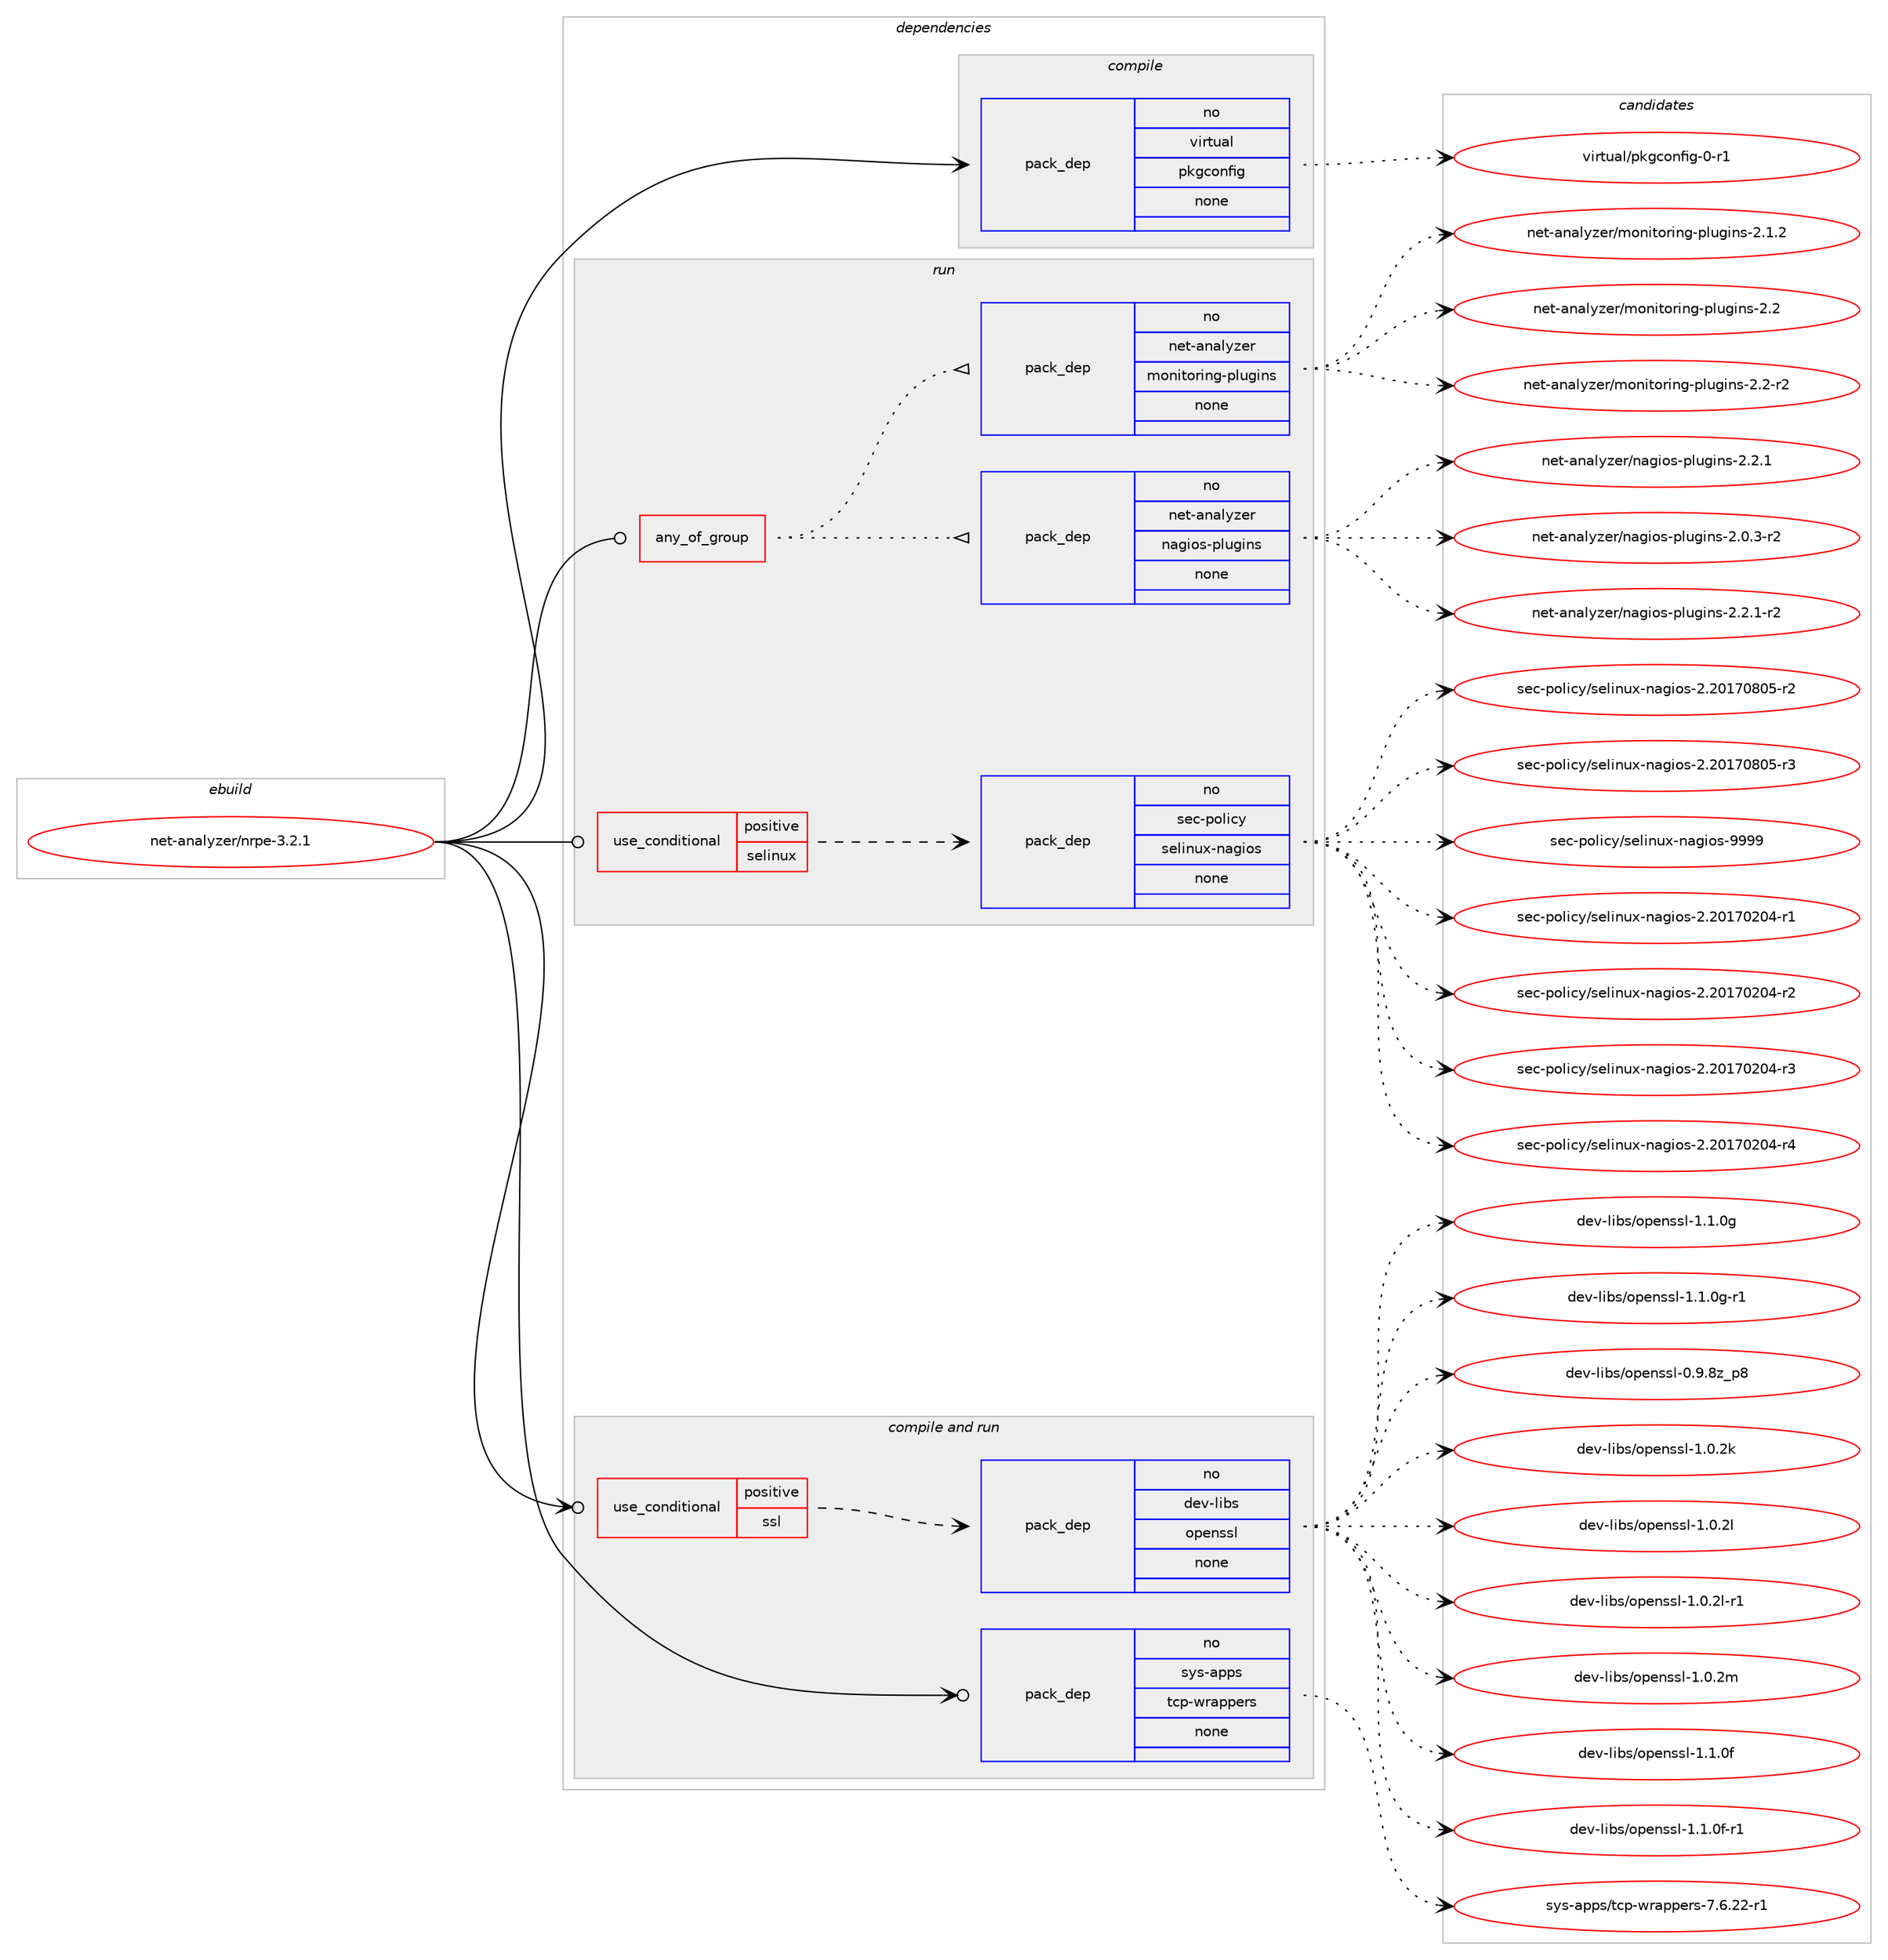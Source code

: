 digraph prolog {

# *************
# Graph options
# *************

newrank=true;
concentrate=true;
compound=true;
graph [rankdir=LR,fontname=Helvetica,fontsize=10,ranksep=1.5];#, ranksep=2.5, nodesep=0.2];
edge  [arrowhead=vee];
node  [fontname=Helvetica,fontsize=10];

# **********
# The ebuild
# **********

subgraph cluster_leftcol {
color=gray;
rank=same;
label=<<i>ebuild</i>>;
id [label="net-analyzer/nrpe-3.2.1", color=red, width=4, href="../net-analyzer/nrpe-3.2.1.svg"];
}

# ****************
# The dependencies
# ****************

subgraph cluster_midcol {
color=gray;
label=<<i>dependencies</i>>;
subgraph cluster_compile {
fillcolor="#eeeeee";
style=filled;
label=<<i>compile</i>>;
subgraph pack118 {
dependency174 [label=<<TABLE BORDER="0" CELLBORDER="1" CELLSPACING="0" CELLPADDING="4" WIDTH="220"><TR><TD ROWSPAN="6" CELLPADDING="30">pack_dep</TD></TR><TR><TD WIDTH="110">no</TD></TR><TR><TD>virtual</TD></TR><TR><TD>pkgconfig</TD></TR><TR><TD>none</TD></TR><TR><TD></TD></TR></TABLE>>, shape=none, color=blue];
}
id:e -> dependency174:w [weight=20,style="solid",arrowhead="vee"];
}
subgraph cluster_compileandrun {
fillcolor="#eeeeee";
style=filled;
label=<<i>compile and run</i>>;
subgraph cond53 {
dependency175 [label=<<TABLE BORDER="0" CELLBORDER="1" CELLSPACING="0" CELLPADDING="4"><TR><TD ROWSPAN="3" CELLPADDING="10">use_conditional</TD></TR><TR><TD>positive</TD></TR><TR><TD>ssl</TD></TR></TABLE>>, shape=none, color=red];
subgraph pack119 {
dependency176 [label=<<TABLE BORDER="0" CELLBORDER="1" CELLSPACING="0" CELLPADDING="4" WIDTH="220"><TR><TD ROWSPAN="6" CELLPADDING="30">pack_dep</TD></TR><TR><TD WIDTH="110">no</TD></TR><TR><TD>dev-libs</TD></TR><TR><TD>openssl</TD></TR><TR><TD>none</TD></TR><TR><TD></TD></TR></TABLE>>, shape=none, color=blue];
}
dependency175:e -> dependency176:w [weight=20,style="dashed",arrowhead="vee"];
}
id:e -> dependency175:w [weight=20,style="solid",arrowhead="odotvee"];
subgraph pack120 {
dependency177 [label=<<TABLE BORDER="0" CELLBORDER="1" CELLSPACING="0" CELLPADDING="4" WIDTH="220"><TR><TD ROWSPAN="6" CELLPADDING="30">pack_dep</TD></TR><TR><TD WIDTH="110">no</TD></TR><TR><TD>sys-apps</TD></TR><TR><TD>tcp-wrappers</TD></TR><TR><TD>none</TD></TR><TR><TD></TD></TR></TABLE>>, shape=none, color=blue];
}
id:e -> dependency177:w [weight=20,style="solid",arrowhead="odotvee"];
}
subgraph cluster_run {
fillcolor="#eeeeee";
style=filled;
label=<<i>run</i>>;
subgraph any5 {
dependency178 [label=<<TABLE BORDER="0" CELLBORDER="1" CELLSPACING="0" CELLPADDING="4"><TR><TD CELLPADDING="10">any_of_group</TD></TR></TABLE>>, shape=none, color=red];subgraph pack121 {
dependency179 [label=<<TABLE BORDER="0" CELLBORDER="1" CELLSPACING="0" CELLPADDING="4" WIDTH="220"><TR><TD ROWSPAN="6" CELLPADDING="30">pack_dep</TD></TR><TR><TD WIDTH="110">no</TD></TR><TR><TD>net-analyzer</TD></TR><TR><TD>nagios-plugins</TD></TR><TR><TD>none</TD></TR><TR><TD></TD></TR></TABLE>>, shape=none, color=blue];
}
dependency178:e -> dependency179:w [weight=20,style="dotted",arrowhead="oinv"];
subgraph pack122 {
dependency180 [label=<<TABLE BORDER="0" CELLBORDER="1" CELLSPACING="0" CELLPADDING="4" WIDTH="220"><TR><TD ROWSPAN="6" CELLPADDING="30">pack_dep</TD></TR><TR><TD WIDTH="110">no</TD></TR><TR><TD>net-analyzer</TD></TR><TR><TD>monitoring-plugins</TD></TR><TR><TD>none</TD></TR><TR><TD></TD></TR></TABLE>>, shape=none, color=blue];
}
dependency178:e -> dependency180:w [weight=20,style="dotted",arrowhead="oinv"];
}
id:e -> dependency178:w [weight=20,style="solid",arrowhead="odot"];
subgraph cond54 {
dependency181 [label=<<TABLE BORDER="0" CELLBORDER="1" CELLSPACING="0" CELLPADDING="4"><TR><TD ROWSPAN="3" CELLPADDING="10">use_conditional</TD></TR><TR><TD>positive</TD></TR><TR><TD>selinux</TD></TR></TABLE>>, shape=none, color=red];
subgraph pack123 {
dependency182 [label=<<TABLE BORDER="0" CELLBORDER="1" CELLSPACING="0" CELLPADDING="4" WIDTH="220"><TR><TD ROWSPAN="6" CELLPADDING="30">pack_dep</TD></TR><TR><TD WIDTH="110">no</TD></TR><TR><TD>sec-policy</TD></TR><TR><TD>selinux-nagios</TD></TR><TR><TD>none</TD></TR><TR><TD></TD></TR></TABLE>>, shape=none, color=blue];
}
dependency181:e -> dependency182:w [weight=20,style="dashed",arrowhead="vee"];
}
id:e -> dependency181:w [weight=20,style="solid",arrowhead="odot"];
}
}

# **************
# The candidates
# **************

subgraph cluster_choices {
rank=same;
color=gray;
label=<<i>candidates</i>>;

subgraph choice118 {
color=black;
nodesep=1;
choice11810511411611797108471121071039911111010210510345484511449 [label="virtual/pkgconfig-0-r1", color=red, width=4,href="../virtual/pkgconfig-0-r1.svg"];
dependency174:e -> choice11810511411611797108471121071039911111010210510345484511449:w [style=dotted,weight="100"];
}
subgraph choice119 {
color=black;
nodesep=1;
choice1001011184510810598115471111121011101151151084548465746561229511256 [label="dev-libs/openssl-0.9.8z_p8", color=red, width=4,href="../dev-libs/openssl-0.9.8z_p8.svg"];
choice100101118451081059811547111112101110115115108454946484650107 [label="dev-libs/openssl-1.0.2k", color=red, width=4,href="../dev-libs/openssl-1.0.2k.svg"];
choice100101118451081059811547111112101110115115108454946484650108 [label="dev-libs/openssl-1.0.2l", color=red, width=4,href="../dev-libs/openssl-1.0.2l.svg"];
choice1001011184510810598115471111121011101151151084549464846501084511449 [label="dev-libs/openssl-1.0.2l-r1", color=red, width=4,href="../dev-libs/openssl-1.0.2l-r1.svg"];
choice100101118451081059811547111112101110115115108454946484650109 [label="dev-libs/openssl-1.0.2m", color=red, width=4,href="../dev-libs/openssl-1.0.2m.svg"];
choice100101118451081059811547111112101110115115108454946494648102 [label="dev-libs/openssl-1.1.0f", color=red, width=4,href="../dev-libs/openssl-1.1.0f.svg"];
choice1001011184510810598115471111121011101151151084549464946481024511449 [label="dev-libs/openssl-1.1.0f-r1", color=red, width=4,href="../dev-libs/openssl-1.1.0f-r1.svg"];
choice100101118451081059811547111112101110115115108454946494648103 [label="dev-libs/openssl-1.1.0g", color=red, width=4,href="../dev-libs/openssl-1.1.0g.svg"];
choice1001011184510810598115471111121011101151151084549464946481034511449 [label="dev-libs/openssl-1.1.0g-r1", color=red, width=4,href="../dev-libs/openssl-1.1.0g-r1.svg"];
dependency176:e -> choice1001011184510810598115471111121011101151151084548465746561229511256:w [style=dotted,weight="100"];
dependency176:e -> choice100101118451081059811547111112101110115115108454946484650107:w [style=dotted,weight="100"];
dependency176:e -> choice100101118451081059811547111112101110115115108454946484650108:w [style=dotted,weight="100"];
dependency176:e -> choice1001011184510810598115471111121011101151151084549464846501084511449:w [style=dotted,weight="100"];
dependency176:e -> choice100101118451081059811547111112101110115115108454946484650109:w [style=dotted,weight="100"];
dependency176:e -> choice100101118451081059811547111112101110115115108454946494648102:w [style=dotted,weight="100"];
dependency176:e -> choice1001011184510810598115471111121011101151151084549464946481024511449:w [style=dotted,weight="100"];
dependency176:e -> choice100101118451081059811547111112101110115115108454946494648103:w [style=dotted,weight="100"];
dependency176:e -> choice1001011184510810598115471111121011101151151084549464946481034511449:w [style=dotted,weight="100"];
}
subgraph choice120 {
color=black;
nodesep=1;
choice115121115459711211211547116991124511911497112112101114115455546544650504511449 [label="sys-apps/tcp-wrappers-7.6.22-r1", color=red, width=4,href="../sys-apps/tcp-wrappers-7.6.22-r1.svg"];
dependency177:e -> choice115121115459711211211547116991124511911497112112101114115455546544650504511449:w [style=dotted,weight="100"];
}
subgraph choice121 {
color=black;
nodesep=1;
choice110101116459711097108121122101114471109710310511111545112108117103105110115455046504649 [label="net-analyzer/nagios-plugins-2.2.1", color=red, width=4,href="../net-analyzer/nagios-plugins-2.2.1.svg"];
choice1101011164597110971081211221011144711097103105111115451121081171031051101154550464846514511450 [label="net-analyzer/nagios-plugins-2.0.3-r2", color=red, width=4,href="../net-analyzer/nagios-plugins-2.0.3-r2.svg"];
choice1101011164597110971081211221011144711097103105111115451121081171031051101154550465046494511450 [label="net-analyzer/nagios-plugins-2.2.1-r2", color=red, width=4,href="../net-analyzer/nagios-plugins-2.2.1-r2.svg"];
dependency179:e -> choice110101116459711097108121122101114471109710310511111545112108117103105110115455046504649:w [style=dotted,weight="100"];
dependency179:e -> choice1101011164597110971081211221011144711097103105111115451121081171031051101154550464846514511450:w [style=dotted,weight="100"];
dependency179:e -> choice1101011164597110971081211221011144711097103105111115451121081171031051101154550465046494511450:w [style=dotted,weight="100"];
}
subgraph choice122 {
color=black;
nodesep=1;
choice1101011164597110971081211221011144710911111010511611111410511010345112108117103105110115455046494650 [label="net-analyzer/monitoring-plugins-2.1.2", color=red, width=4,href="../net-analyzer/monitoring-plugins-2.1.2.svg"];
choice110101116459711097108121122101114471091111101051161111141051101034511210811710310511011545504650 [label="net-analyzer/monitoring-plugins-2.2", color=red, width=4,href="../net-analyzer/monitoring-plugins-2.2.svg"];
choice1101011164597110971081211221011144710911111010511611111410511010345112108117103105110115455046504511450 [label="net-analyzer/monitoring-plugins-2.2-r2", color=red, width=4,href="../net-analyzer/monitoring-plugins-2.2-r2.svg"];
dependency180:e -> choice1101011164597110971081211221011144710911111010511611111410511010345112108117103105110115455046494650:w [style=dotted,weight="100"];
dependency180:e -> choice110101116459711097108121122101114471091111101051161111141051101034511210811710310511011545504650:w [style=dotted,weight="100"];
dependency180:e -> choice1101011164597110971081211221011144710911111010511611111410511010345112108117103105110115455046504511450:w [style=dotted,weight="100"];
}
subgraph choice123 {
color=black;
nodesep=1;
choice11510199451121111081059912147115101108105110117120451109710310511111545504650484955485048524511449 [label="sec-policy/selinux-nagios-2.20170204-r1", color=red, width=4,href="../sec-policy/selinux-nagios-2.20170204-r1.svg"];
choice11510199451121111081059912147115101108105110117120451109710310511111545504650484955485048524511450 [label="sec-policy/selinux-nagios-2.20170204-r2", color=red, width=4,href="../sec-policy/selinux-nagios-2.20170204-r2.svg"];
choice11510199451121111081059912147115101108105110117120451109710310511111545504650484955485048524511451 [label="sec-policy/selinux-nagios-2.20170204-r3", color=red, width=4,href="../sec-policy/selinux-nagios-2.20170204-r3.svg"];
choice11510199451121111081059912147115101108105110117120451109710310511111545504650484955485048524511452 [label="sec-policy/selinux-nagios-2.20170204-r4", color=red, width=4,href="../sec-policy/selinux-nagios-2.20170204-r4.svg"];
choice11510199451121111081059912147115101108105110117120451109710310511111545504650484955485648534511450 [label="sec-policy/selinux-nagios-2.20170805-r2", color=red, width=4,href="../sec-policy/selinux-nagios-2.20170805-r2.svg"];
choice11510199451121111081059912147115101108105110117120451109710310511111545504650484955485648534511451 [label="sec-policy/selinux-nagios-2.20170805-r3", color=red, width=4,href="../sec-policy/selinux-nagios-2.20170805-r3.svg"];
choice1151019945112111108105991214711510110810511011712045110971031051111154557575757 [label="sec-policy/selinux-nagios-9999", color=red, width=4,href="../sec-policy/selinux-nagios-9999.svg"];
dependency182:e -> choice11510199451121111081059912147115101108105110117120451109710310511111545504650484955485048524511449:w [style=dotted,weight="100"];
dependency182:e -> choice11510199451121111081059912147115101108105110117120451109710310511111545504650484955485048524511450:w [style=dotted,weight="100"];
dependency182:e -> choice11510199451121111081059912147115101108105110117120451109710310511111545504650484955485048524511451:w [style=dotted,weight="100"];
dependency182:e -> choice11510199451121111081059912147115101108105110117120451109710310511111545504650484955485048524511452:w [style=dotted,weight="100"];
dependency182:e -> choice11510199451121111081059912147115101108105110117120451109710310511111545504650484955485648534511450:w [style=dotted,weight="100"];
dependency182:e -> choice11510199451121111081059912147115101108105110117120451109710310511111545504650484955485648534511451:w [style=dotted,weight="100"];
dependency182:e -> choice1151019945112111108105991214711510110810511011712045110971031051111154557575757:w [style=dotted,weight="100"];
}
}

}
